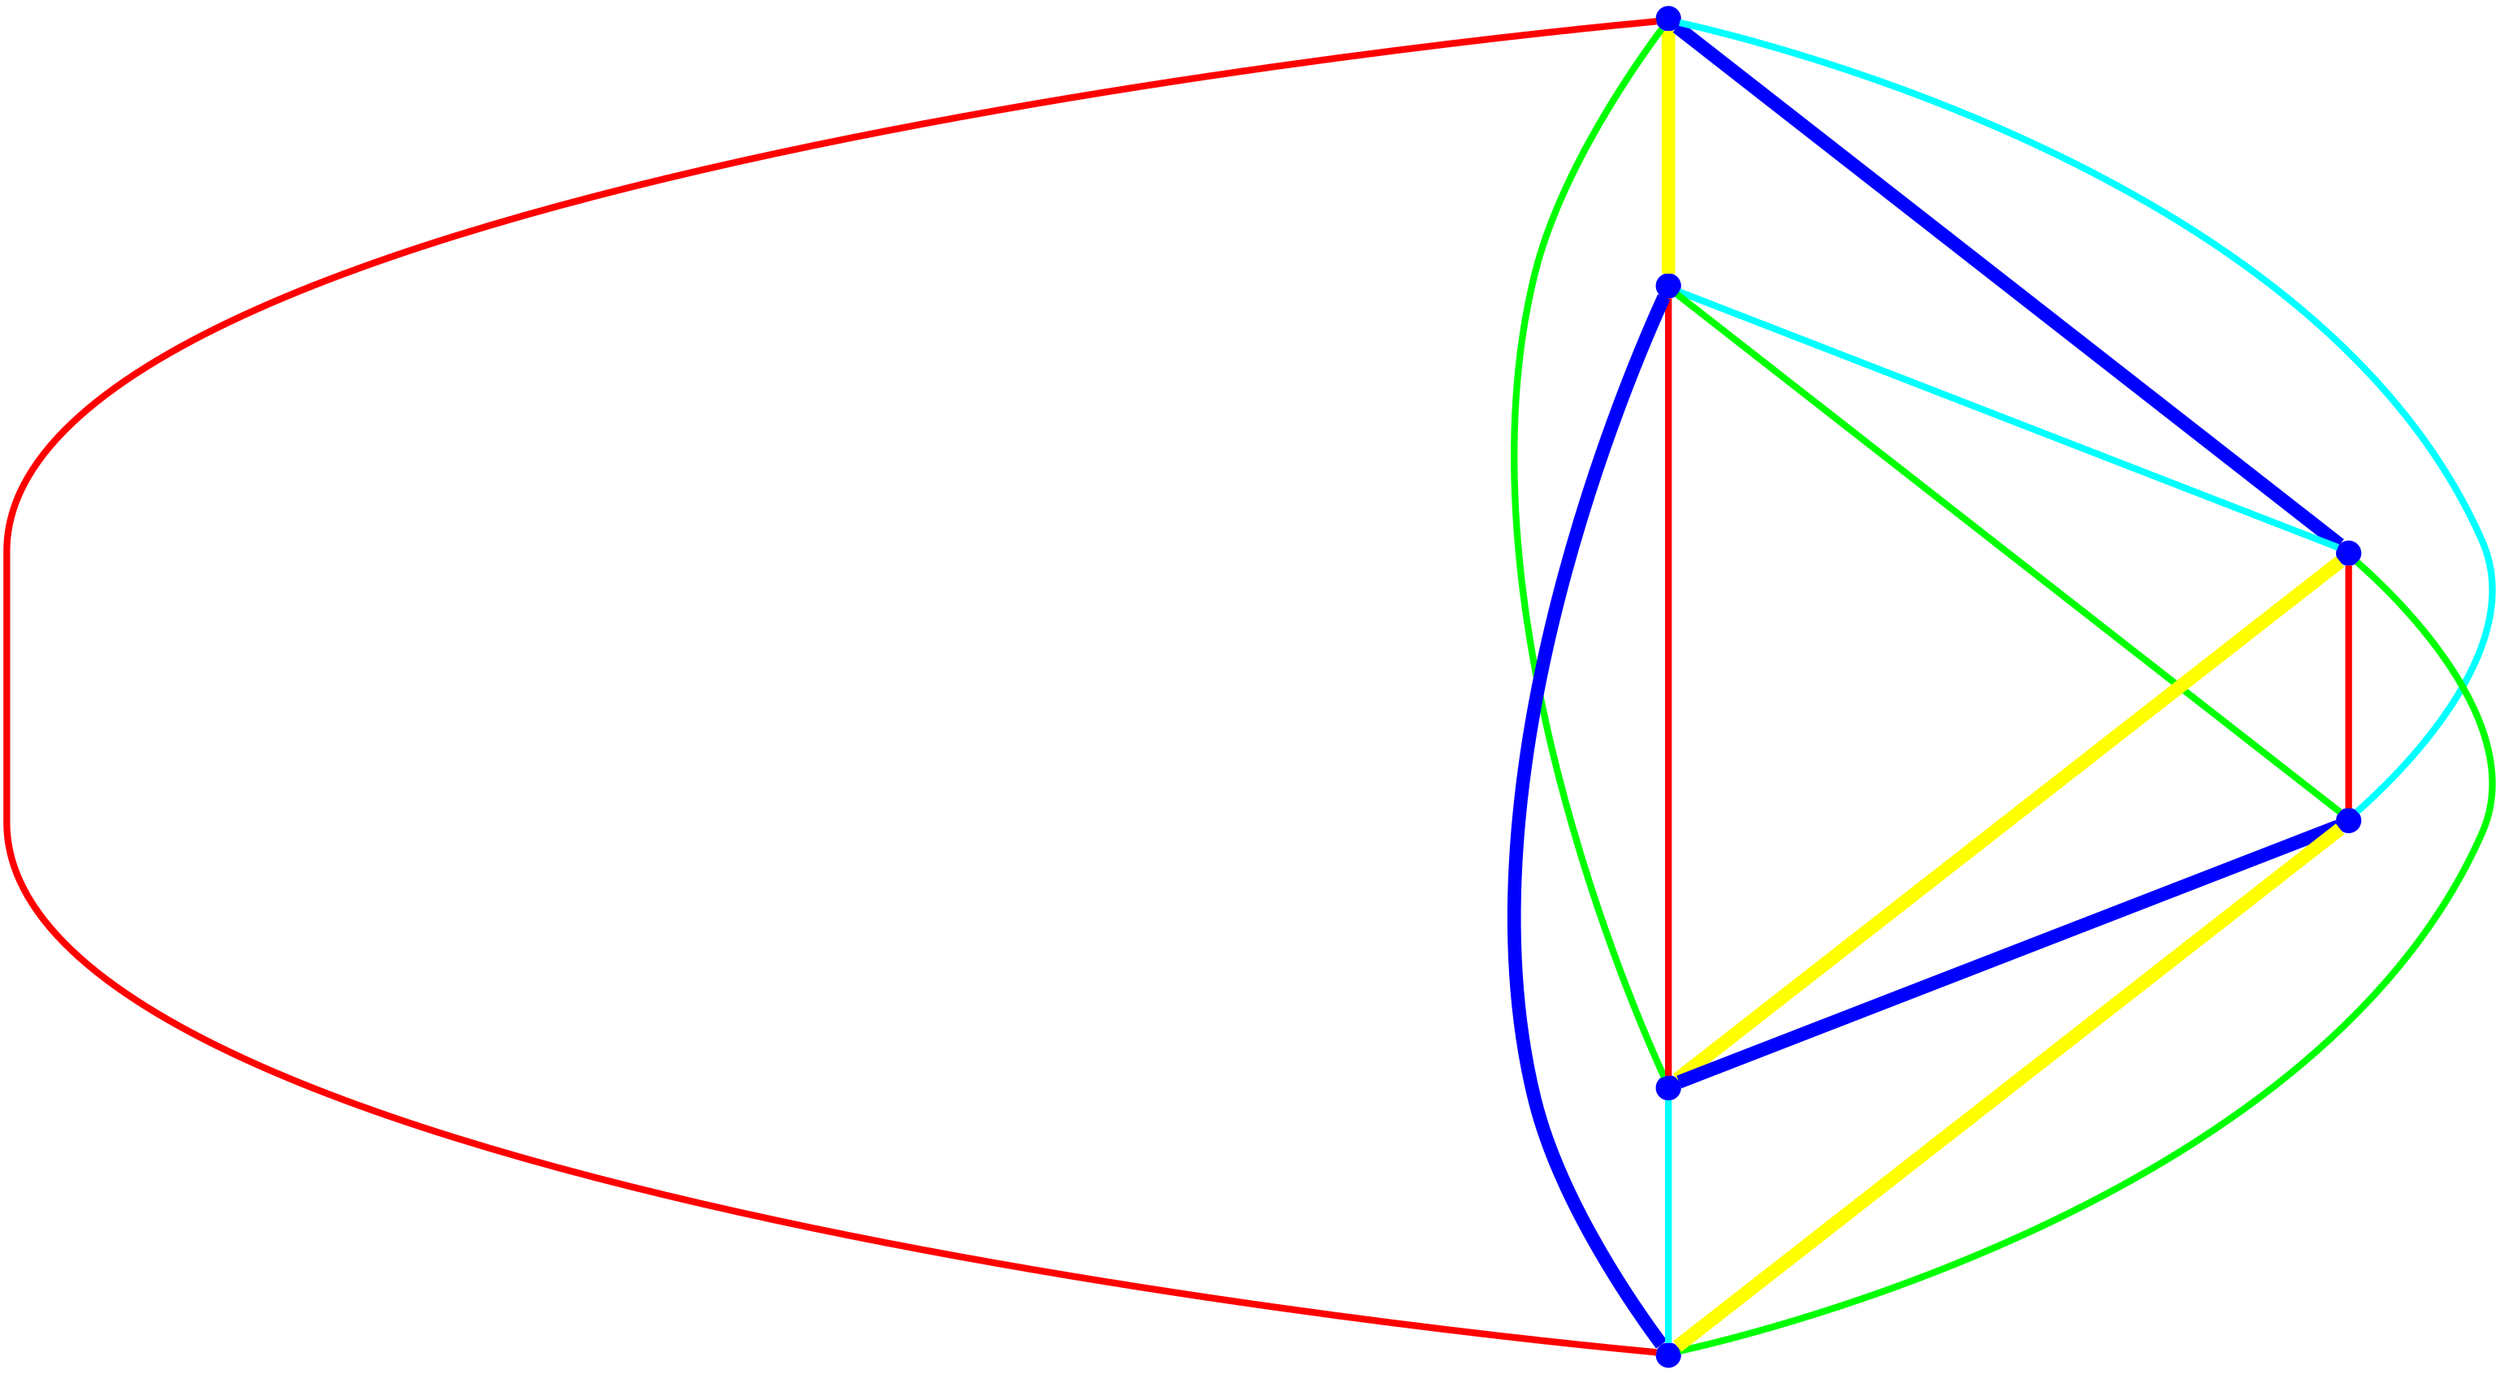 graph {
ranksep=2
nodesep=2
node [label="" shape=circle style=filled fixedsize=true color=blue fillcolor=blue width=0.2];
"1" -- "2" [style="solid",penwidth="8",color="yellow"];
"1" -- "3" [style="solid",penwidth="8",color="blue"];
"1" -- "4" [style="solid",penwidth="4",color="cyan"];
"1" -- "5" [style="solid",penwidth="4",color="green"];
"1" -- "6" [style="solid",penwidth="4",color="red"];
"2" -- "3" [style="solid",penwidth="4",color="cyan"];
"2" -- "4" [style="solid",penwidth="4",color="green"];
"2" -- "5" [style="solid",penwidth="4",color="red"];
"2" -- "6" [style="solid",penwidth="8",color="blue"];
"3" -- "4" [style="solid",penwidth="4",color="red"];
"3" -- "5" [style="solid",penwidth="8",color="yellow"];
"3" -- "6" [style="solid",penwidth="4",color="green"];
"4" -- "5" [style="solid",penwidth="8",color="blue"];
"4" -- "6" [style="solid",penwidth="8",color="yellow"];
"5" -- "6" [style="solid",penwidth="4",color="cyan"];
}
